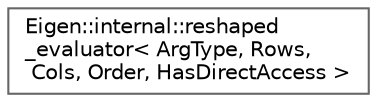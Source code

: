 digraph "Graphical Class Hierarchy"
{
 // LATEX_PDF_SIZE
  bgcolor="transparent";
  edge [fontname=Helvetica,fontsize=10,labelfontname=Helvetica,labelfontsize=10];
  node [fontname=Helvetica,fontsize=10,shape=box,height=0.2,width=0.4];
  rankdir="LR";
  Node0 [id="Node000000",label="Eigen::internal::reshaped\l_evaluator\< ArgType, Rows,\l Cols, Order, HasDirectAccess \>",height=0.2,width=0.4,color="grey40", fillcolor="white", style="filled",URL="$structEigen_1_1internal_1_1reshaped__evaluator.html",tooltip=" "];
}
